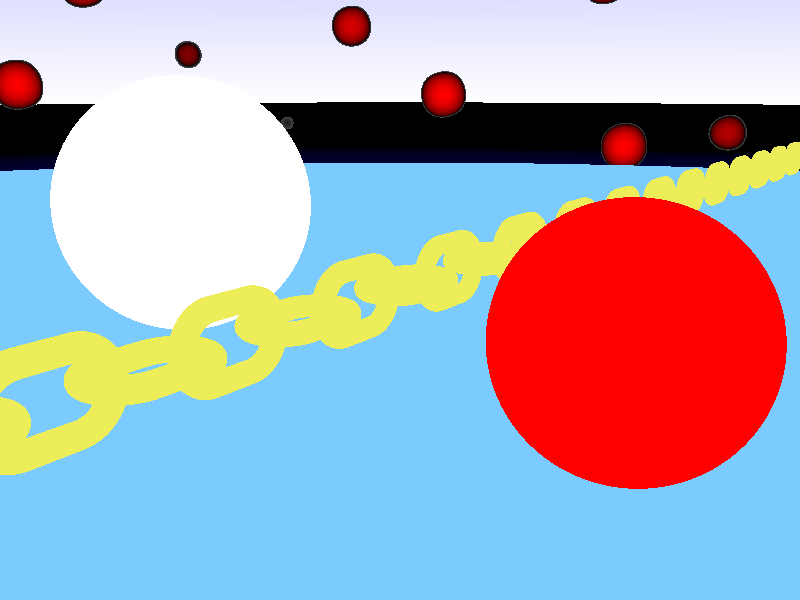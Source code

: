 // GOLDEN CHAINS from infinity fo a ring in center

#include "colors.inc"
#include "textures.inc"
#include "stones.inc"
#include "shapes.inc"

camera {
  location < 0, 15, -20 >
  direction < 0, 0, 1.5 >
  right < 1.333, 0, 0 >     
  look_at < 0, 10, 0 >
}

sphere {
  < 0, -3000, 0 > 3000
  pigment { color red 0.2 green 0.6 blue 1 }
  normal {
    waves 0.5
    frequency 4
    scale < 10, 10, 10 >
    translate < 50, 50, 50 >
  }
  finish {
    diffuse 0.6
    ambient 0.2
    brilliance 6
    phong 1
    phong_size 400
    reflection 0.5
  }
}

sphere { < 0, 0, 0 > 1
  texture {
    pigment {
      gradient < 0, 1, 0 >
      color_map {
         [ 0.0 color White ] [ 0.4 color Blue ]
         [ 0.95 color Black ] [ 1.0 color Black ]
      }
    }
    finish {
      diffuse 0
      ambient 1
    }
  }
  texture {
    pigment {
      leopard
      color_map {
         [ 0.0 color rgbf<1,1,1,1> ]
         [ 0.6 color rgbf<0,0,0,0> ]
         [ 1.0 color Red ]
      }
      scale < 0.02, 0.02, 0.02 >
      rotate < 45, 80, 10 >
    }
  }
  scale 500
}

light_source { < -10, 30, -20 > color White }
light_source { < 0, 30, 20 > color White }

#declare Loop = union {
  intersection { torus { 1.5, 0.5 } plane { < -1, 0, 0 > 0 } }
  cylinder { < 0, 0, 1.5 >, < -2, 0, 1.5 >, 0.5 }
  cylinder { < 0, 0, -1.5 >, < -2, 0, -1.5 >, 0.5 }
  intersection {
    torus { 1.5, 0.5 }
    plane { < 1, 0, 0 > 0 }
    translate < -2, 0, 0 >
  }
  translate < 1, 0, 0 >
  texture { Gold_Metal }
}

#declare TwoLoops = union {
  object { Loop }
  object { Loop rotate < 90, 0, 0 > translate < 4, 0, 0> }
}

#declare Chain = union {
  object { TwoLoops }
  object { TwoLoops translate < 8, 0, 0 > }
  object { TwoLoops translate < 16, 0, 0 > }
  object { TwoLoops translate < 24, 0, 0 > }
  object { TwoLoops translate < 32, 0, 0 > }
  object { TwoLoops translate < 40, 0, 0 > }
  object { TwoLoops translate < 48, 0, 0 > }
  object { TwoLoops translate < 56, 0, 0 > }
  object { TwoLoops translate < 64, 0, 0 > }
  object { TwoLoops translate < 72, 0, 0 > }
  object { TwoLoops translate < 80, 0, 0 > }
  object { TwoLoops translate < 88, 0, 0 > }
  object { TwoLoops translate < 96, 0, 0 > }
  object { TwoLoops translate < 104, 0, 0 > }
  object { TwoLoops translate < 112, 0, 0 > }
  object { TwoLoops translate < 120, 0, 0 > }
  object { TwoLoops translate < 128, 0, 0 > }
}

sphere { < 8, 6, 10 > 5
  pigment { color Red }
  finish { phong 1 reflection 0.8 diffuse 0.2 ambient 0}
}

sphere { < -12, 8, 30 > 7
  pigment { color rgbf<1,1,1,1> }
  finish { phong 1 refraction 1 reflection 0.2 ior 1.7 diffuse 0 ambient 0 }
}

object {
  Chain
  rotate <0, -55, 0 >
  translate <-18, 5, -3>
}
